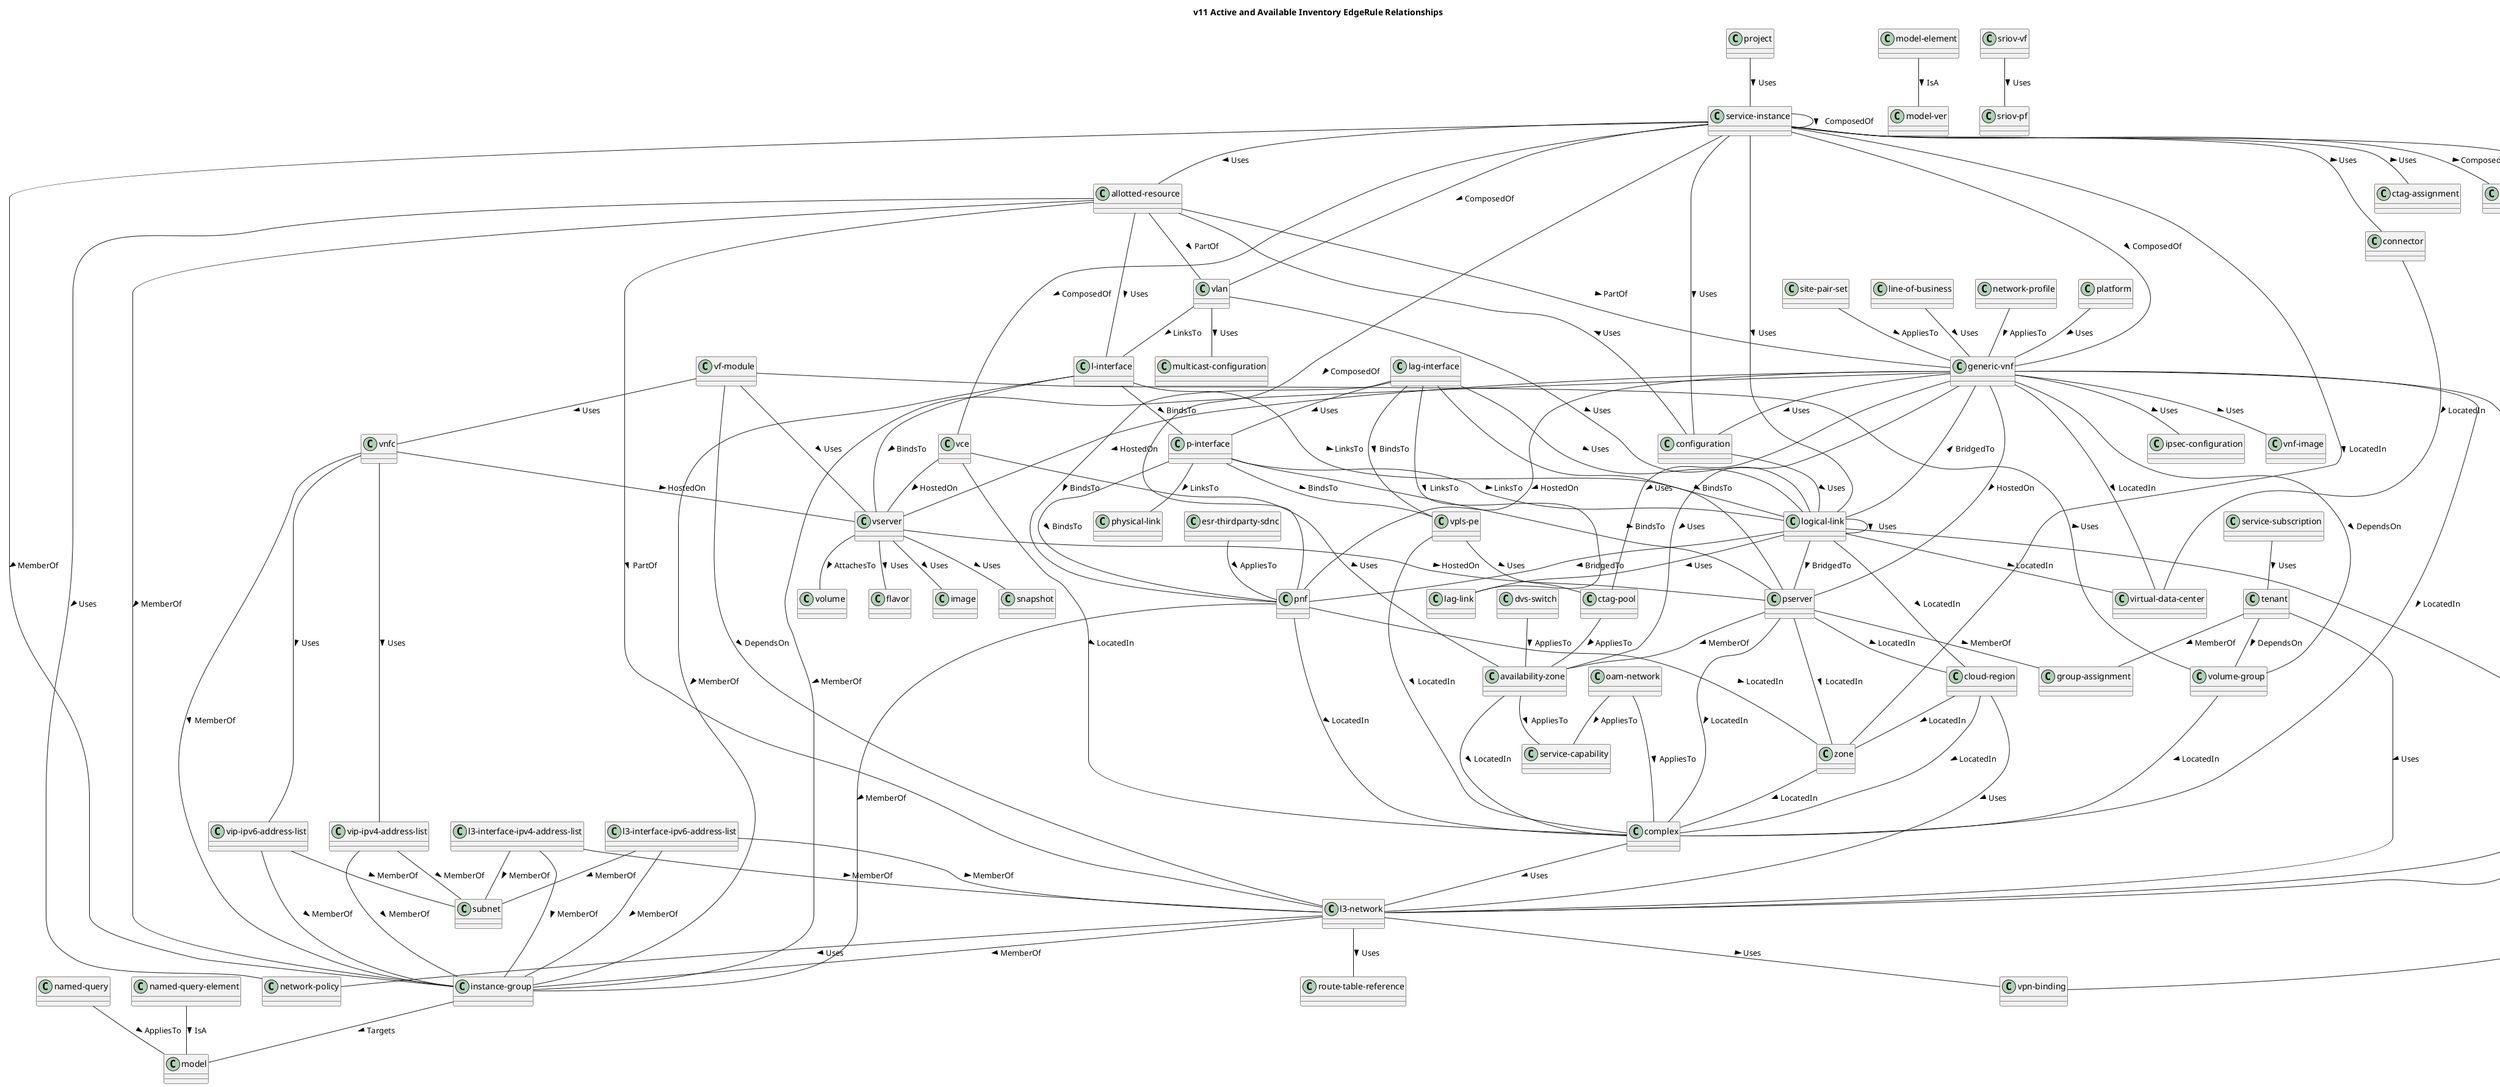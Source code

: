 @startuml
title v11 Active and Available Inventory EdgeRule Relationships
"allotted-resource" -- "generic-vnf" : PartOf >
"allotted-resource" -- "instance-group" : MemberOf >
"allotted-resource" -- "l3-network" : PartOf >
"allotted-resource" -- "l-interface" : Uses >
"allotted-resource" -- "network-policy" : Uses >
"allotted-resource" -- "vlan" : PartOf >
"availability-zone" -- "complex" : LocatedIn >
"availability-zone" -- "service-capability" : AppliesTo >
"cloud-region" -- "complex" : LocatedIn >
"cloud-region" -- "l3-network" : Uses >
"cloud-region" -- "zone" : LocatedIn >
"complex" -- "l3-network" : Uses >
"configuration" -- "allotted-resource" : Uses >
"configuration" -- "logical-link" : Uses >
"connector" -- "virtual-data-center" : LocatedIn >
"ctag-pool" -- "availability-zone" : AppliesTo >
"dvs-switch" -- "availability-zone" : AppliesTo >
"esr-thirdparty-sdnc" -- "pnf" : AppliesTo >
"generic-vnf" -- "availability-zone" : Uses >
"generic-vnf" -- "complex" : LocatedIn >
"generic-vnf" -- "configuration" : Uses >
"generic-vnf" -- "ctag-pool" : Uses >
"generic-vnf" -- "instance-group" : MemberOf >
"generic-vnf" -- "ipsec-configuration" : Uses >
"generic-vnf" -- "l3-network" : Uses >
"generic-vnf" -- "pnf" : HostedOn >
"generic-vnf" -- "pserver" : HostedOn >
"generic-vnf" -- "virtual-data-center" : LocatedIn >
"generic-vnf" -- "vnf-image" : Uses >
"generic-vnf" -- "volume-group" : DependsOn >
"generic-vnf" -- "vserver" : HostedOn >
"instance-group" -- "model" : Targets >
"l3-interface-ipv4-address-list" -- "instance-group" : MemberOf >
"l3-interface-ipv4-address-list" -- "l3-network" : MemberOf >
"l3-interface-ipv4-address-list" -- "subnet" : MemberOf >
"l3-interface-ipv6-address-list" -- "instance-group" : MemberOf >
"l3-interface-ipv6-address-list" -- "l3-network" : MemberOf >
"l3-interface-ipv6-address-list" -- "subnet" : MemberOf >
"l3-network" -- "instance-group" : MemberOf >
"l3-network" -- "network-policy" : Uses >
"l3-network" -- "route-table-reference" : Uses >
"l3-network" -- "vpn-binding" : Uses >
"lag-interface" -- "lag-link" : LinksTo >
"lag-interface" -- "logical-link" : Uses >
"lag-interface" -- "p-interface" : Uses >
"lag-interface" -- "pnf" : BindsTo >
"lag-interface" -- "pserver" : BindsTo >
"lag-interface" -- "vpls-pe" : BindsTo >
"line-of-business" -- "generic-vnf" : Uses >
"l-interface" -- "instance-group" : MemberOf >
"l-interface" -- "logical-link" : LinksTo >
"l-interface" -- "p-interface" : BindsTo >
"l-interface" -- "vserver" : BindsTo >
"logical-link" -- "cloud-region" : LocatedIn >
"logical-link" -- "generic-vnf" : BridgedTo >
"logical-link" -- "lag-link" : Uses >
"logical-link" -- "logical-link" : Uses >
"logical-link" -- "pnf" : BridgedTo >
"logical-link" -- "pserver" : BridgedTo >
"logical-link" -- "virtual-data-center" : LocatedIn >
"logical-link" -- "vpn-binding" : Uses >
"model-element" -- "model-ver" : IsA >
"named-query" -- "model" : AppliesTo >
"named-query-element" -- "model" : IsA >
"network-profile" -- "generic-vnf" : AppliesTo >
"oam-network" -- "complex" : AppliesTo >
"oam-network" -- "service-capability" : AppliesTo >
"p-interface" -- "logical-link" : LinksTo >
"p-interface" -- "physical-link" : LinksTo >
"p-interface" -- "pnf" : BindsTo >
"p-interface" -- "pserver" : BindsTo >
"p-interface" -- "vpls-pe" : BindsTo >
"platform" -- "generic-vnf" : Uses >
"pnf" -- "complex" : LocatedIn >
"pnf" -- "instance-group" : MemberOf >
"pnf" -- "zone" : LocatedIn >
"project" -- "service-instance" : Uses >
"pserver" -- "availability-zone" : MemberOf >
"pserver" -- "cloud-region" : LocatedIn >
"pserver" -- "complex" : LocatedIn >
"pserver" -- "group-assignment" : MemberOf >
"pserver" -- "zone" : LocatedIn >
"service-instance" -- "allotted-resource" : Uses >
"service-instance" -- "configuration" : Uses >
"service-instance" -- "connector" : Uses >
"service-instance" -- "ctag-assignment" : Uses >
"service-instance" -- "cvlan-tag" : ComposedOf >
"service-instance" -- "generic-vnf" : ComposedOf >
"service-instance" -- "instance-group" : MemberOf >
"service-instance" -- "l3-network" : ComposedOf >
"service-instance" -- "logical-link" : Uses >
"service-instance" -- "pnf" : ComposedOf >
"service-instance" -- "service-instance" : ComposedOf >
"service-instance" -- "vce" : ComposedOf >
"service-instance" -- "vlan" : ComposedOf >
"service-instance" -- "zone" : LocatedIn >
"service-subscription" -- "tenant" : Uses >
"site-pair-set" -- "generic-vnf" : AppliesTo >
"sriov-vf" -- "sriov-pf" : Uses >
"tenant" -- "group-assignment" : MemberOf >
"tenant" -- "l3-network" : Uses >
"tenant" -- "volume-group" : DependsOn >
"vce" -- "availability-zone" : Uses >
"vce" -- "complex" : LocatedIn >
"vce" -- "vserver" : HostedOn >
"vf-module" -- "l3-network" : DependsOn >
"vf-module" -- "vnfc" : Uses >
"vf-module" -- "volume-group" : Uses >
"vf-module" -- "vserver" : Uses >
"vip-ipv4-address-list" -- "instance-group" : MemberOf >
"vip-ipv4-address-list" -- "subnet" : MemberOf >
"vip-ipv6-address-list" -- "instance-group" : MemberOf >
"vip-ipv6-address-list" -- "subnet" : MemberOf >
"vlan" -- "l-interface" : LinksTo >
"vlan" -- "logical-link" : Uses >
"vlan" -- "multicast-configuration" : Uses >
"vnfc" -- "instance-group" : MemberOf >
"vnfc" -- "vip-ipv4-address-list" : Uses >
"vnfc" -- "vip-ipv6-address-list" : Uses >
"vnfc" -- "vserver" : HostedOn >
"volume-group" -- "complex" : LocatedIn >
"vpls-pe" -- "complex" : LocatedIn >
"vpls-pe" -- "ctag-pool" : Uses >
"vserver" -- "flavor" : Uses >
"vserver" -- "image" : Uses >
"vserver" -- "pserver" : HostedOn >
"vserver" -- "snapshot" : Uses >
"vserver" -- "volume" : AttachesTo >
"zone" -- "complex" : LocatedIn >
@enduml
